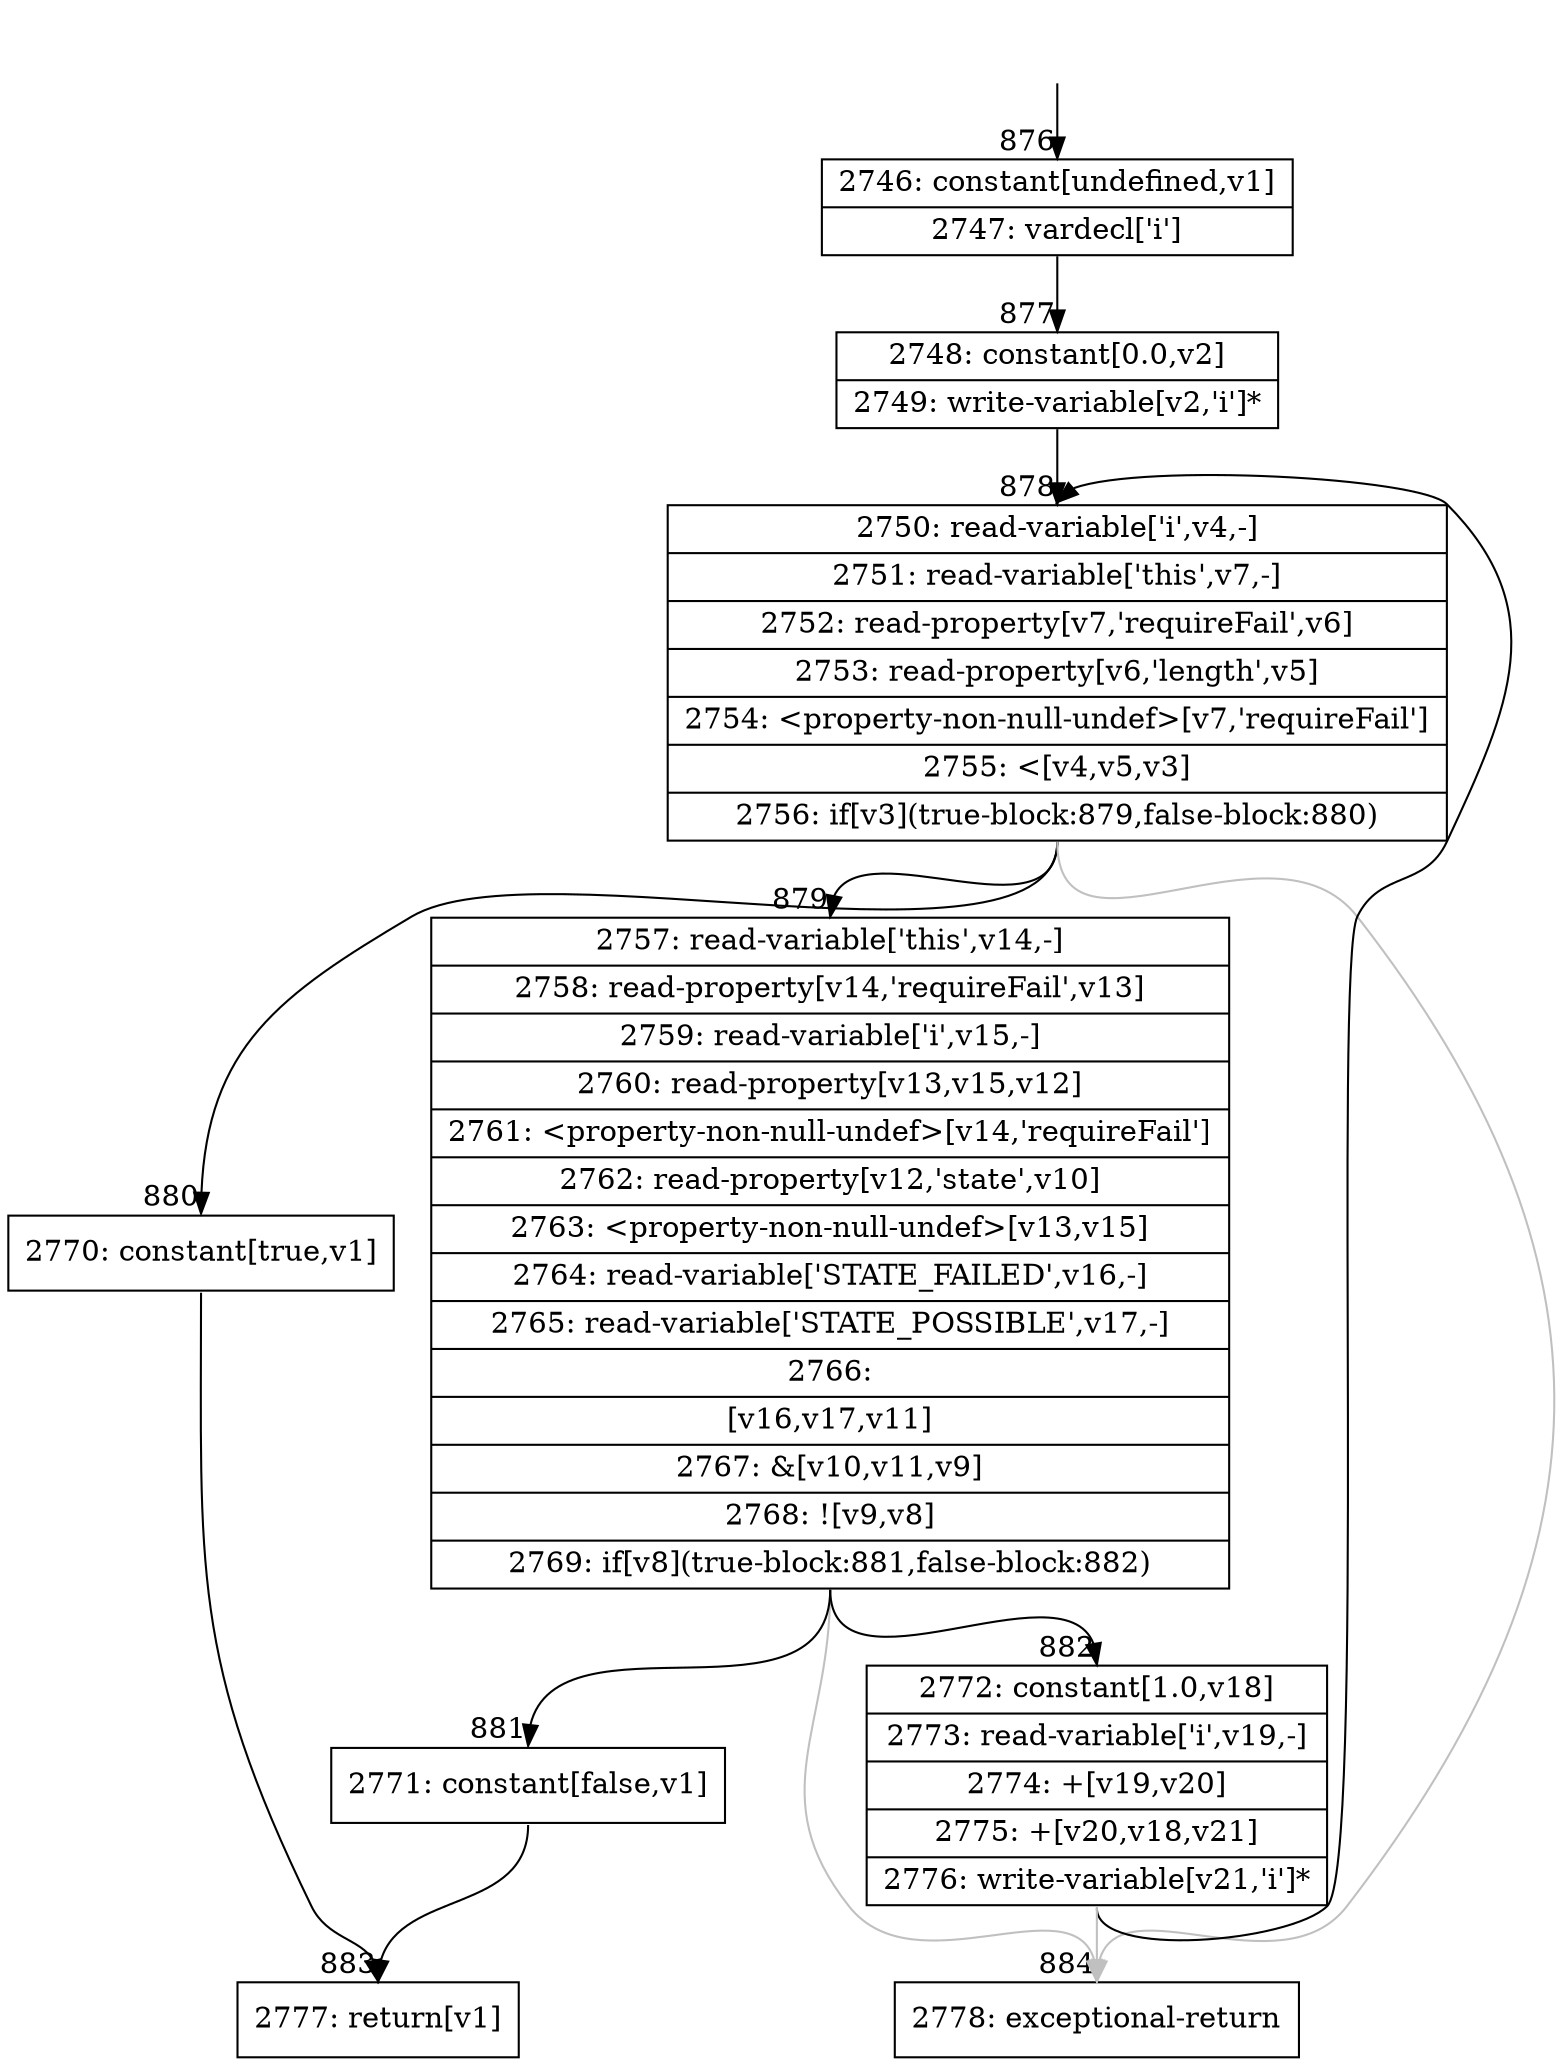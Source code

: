 digraph {
rankdir="TD"
BB_entry77[shape=none,label=""];
BB_entry77 -> BB876 [tailport=s, headport=n, headlabel="    876"]
BB876 [shape=record label="{2746: constant[undefined,v1]|2747: vardecl['i']}" ] 
BB876 -> BB877 [tailport=s, headport=n, headlabel="      877"]
BB877 [shape=record label="{2748: constant[0.0,v2]|2749: write-variable[v2,'i']*}" ] 
BB877 -> BB878 [tailport=s, headport=n, headlabel="      878"]
BB878 [shape=record label="{2750: read-variable['i',v4,-]|2751: read-variable['this',v7,-]|2752: read-property[v7,'requireFail',v6]|2753: read-property[v6,'length',v5]|2754: \<property-non-null-undef\>[v7,'requireFail']|2755: \<[v4,v5,v3]|2756: if[v3](true-block:879,false-block:880)}" ] 
BB878 -> BB879 [tailport=s, headport=n, headlabel="      879"]
BB878 -> BB880 [tailport=s, headport=n, headlabel="      880"]
BB878 -> BB884 [tailport=s, headport=n, color=gray, headlabel="      884"]
BB879 [shape=record label="{2757: read-variable['this',v14,-]|2758: read-property[v14,'requireFail',v13]|2759: read-variable['i',v15,-]|2760: read-property[v13,v15,v12]|2761: \<property-non-null-undef\>[v14,'requireFail']|2762: read-property[v12,'state',v10]|2763: \<property-non-null-undef\>[v13,v15]|2764: read-variable['STATE_FAILED',v16,-]|2765: read-variable['STATE_POSSIBLE',v17,-]|2766: |[v16,v17,v11]|2767: &[v10,v11,v9]|2768: ![v9,v8]|2769: if[v8](true-block:881,false-block:882)}" ] 
BB879 -> BB881 [tailport=s, headport=n, headlabel="      881"]
BB879 -> BB882 [tailport=s, headport=n, headlabel="      882"]
BB879 -> BB884 [tailport=s, headport=n, color=gray]
BB880 [shape=record label="{2770: constant[true,v1]}" ] 
BB880 -> BB883 [tailport=s, headport=n, headlabel="      883"]
BB881 [shape=record label="{2771: constant[false,v1]}" ] 
BB881 -> BB883 [tailport=s, headport=n]
BB882 [shape=record label="{2772: constant[1.0,v18]|2773: read-variable['i',v19,-]|2774: +[v19,v20]|2775: +[v20,v18,v21]|2776: write-variable[v21,'i']*}" ] 
BB882 -> BB878 [tailport=s, headport=n]
BB882 -> BB884 [tailport=s, headport=n, color=gray]
BB883 [shape=record label="{2777: return[v1]}" ] 
BB884 [shape=record label="{2778: exceptional-return}" ] 
//#$~ 1433
}
